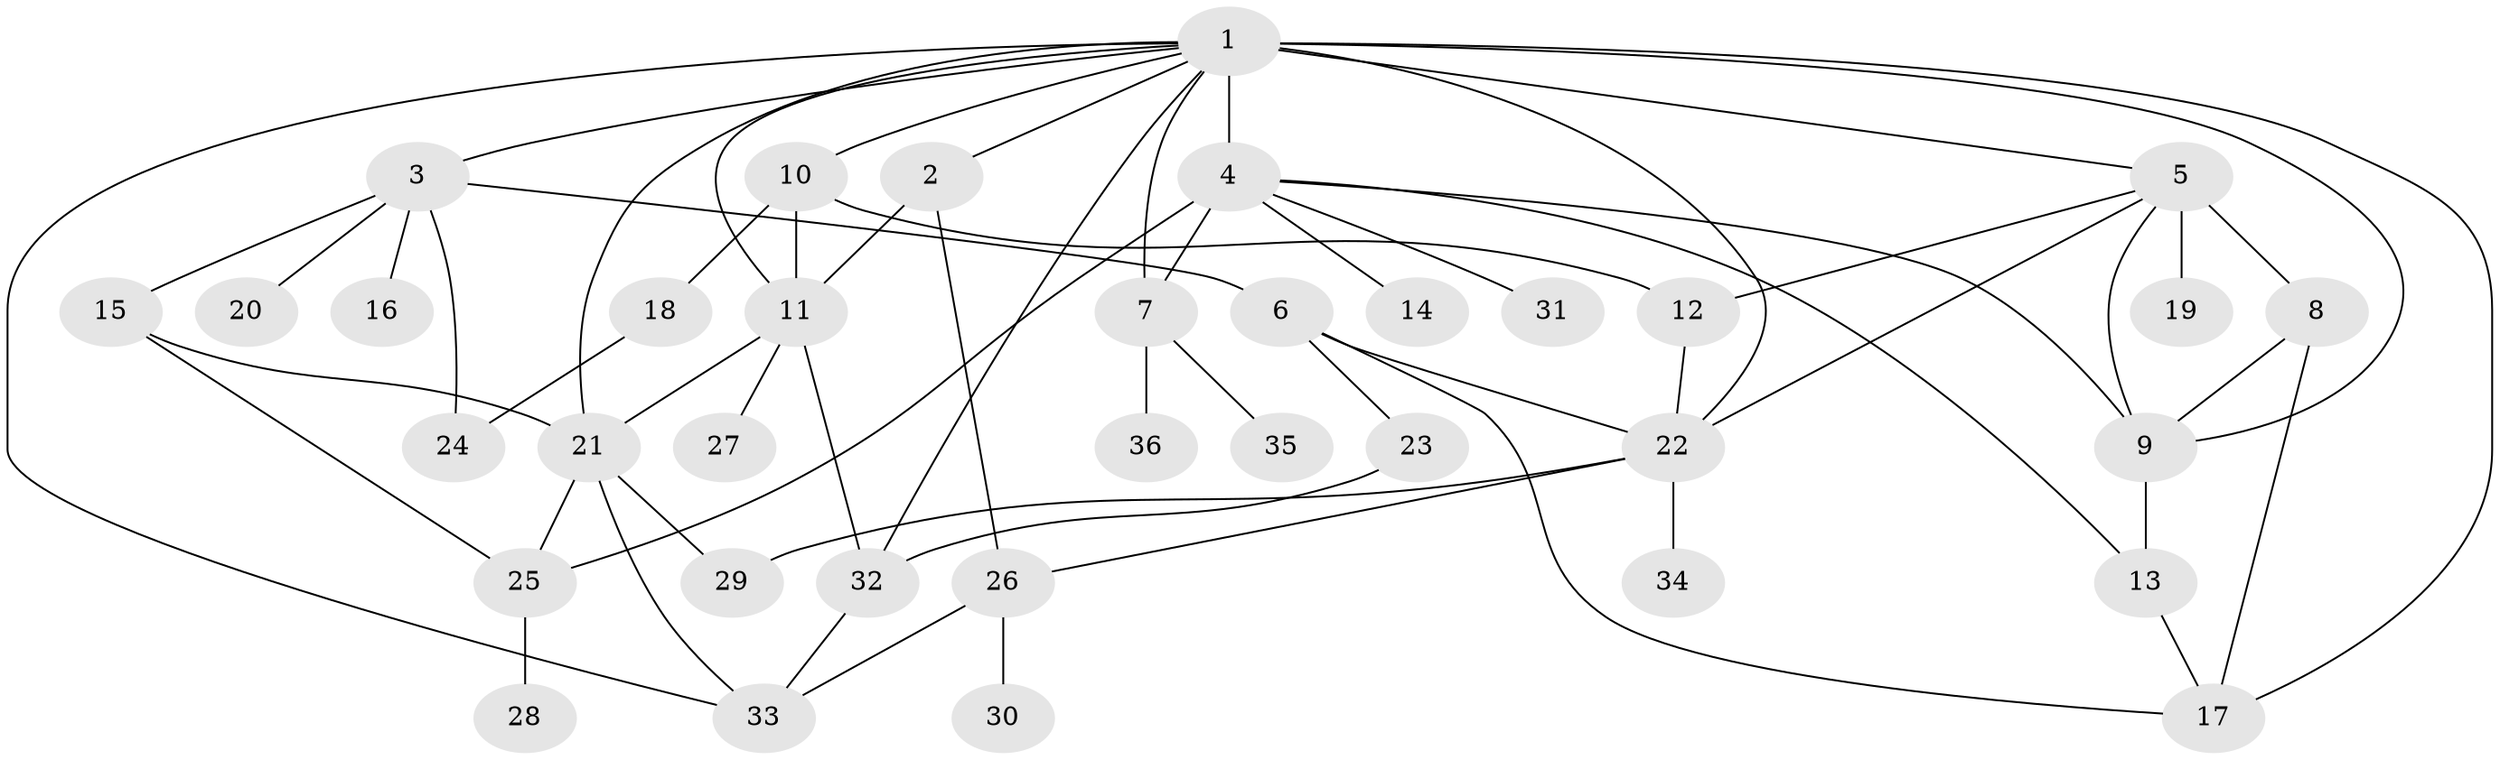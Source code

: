 // original degree distribution, {29: 0.011627906976744186, 4: 0.05813953488372093, 9: 0.023255813953488372, 3: 0.12790697674418605, 8: 0.023255813953488372, 2: 0.29069767441860467, 6: 0.023255813953488372, 7: 0.023255813953488372, 1: 0.3953488372093023, 5: 0.023255813953488372}
// Generated by graph-tools (version 1.1) at 2025/50/03/04/25 22:50:44]
// undirected, 36 vertices, 61 edges
graph export_dot {
  node [color=gray90,style=filled];
  1;
  2;
  3;
  4;
  5;
  6;
  7;
  8;
  9;
  10;
  11;
  12;
  13;
  14;
  15;
  16;
  17;
  18;
  19;
  20;
  21;
  22;
  23;
  24;
  25;
  26;
  27;
  28;
  29;
  30;
  31;
  32;
  33;
  34;
  35;
  36;
  1 -- 2 [weight=1.0];
  1 -- 3 [weight=1.0];
  1 -- 4 [weight=14.0];
  1 -- 5 [weight=2.0];
  1 -- 7 [weight=1.0];
  1 -- 9 [weight=1.0];
  1 -- 10 [weight=1.0];
  1 -- 11 [weight=1.0];
  1 -- 17 [weight=1.0];
  1 -- 21 [weight=1.0];
  1 -- 22 [weight=1.0];
  1 -- 32 [weight=1.0];
  1 -- 33 [weight=1.0];
  2 -- 11 [weight=1.0];
  2 -- 26 [weight=1.0];
  3 -- 6 [weight=1.0];
  3 -- 15 [weight=1.0];
  3 -- 16 [weight=1.0];
  3 -- 20 [weight=1.0];
  3 -- 24 [weight=1.0];
  4 -- 7 [weight=2.0];
  4 -- 9 [weight=1.0];
  4 -- 13 [weight=1.0];
  4 -- 14 [weight=1.0];
  4 -- 25 [weight=1.0];
  4 -- 31 [weight=1.0];
  5 -- 8 [weight=5.0];
  5 -- 9 [weight=1.0];
  5 -- 12 [weight=1.0];
  5 -- 19 [weight=1.0];
  5 -- 22 [weight=1.0];
  6 -- 17 [weight=1.0];
  6 -- 22 [weight=1.0];
  6 -- 23 [weight=3.0];
  7 -- 35 [weight=1.0];
  7 -- 36 [weight=1.0];
  8 -- 9 [weight=1.0];
  8 -- 17 [weight=1.0];
  9 -- 13 [weight=1.0];
  10 -- 11 [weight=2.0];
  10 -- 12 [weight=1.0];
  10 -- 18 [weight=1.0];
  11 -- 21 [weight=1.0];
  11 -- 27 [weight=2.0];
  11 -- 32 [weight=1.0];
  12 -- 22 [weight=1.0];
  13 -- 17 [weight=1.0];
  15 -- 21 [weight=1.0];
  15 -- 25 [weight=1.0];
  18 -- 24 [weight=1.0];
  21 -- 25 [weight=1.0];
  21 -- 29 [weight=1.0];
  21 -- 33 [weight=1.0];
  22 -- 26 [weight=1.0];
  22 -- 29 [weight=1.0];
  22 -- 34 [weight=1.0];
  23 -- 32 [weight=1.0];
  25 -- 28 [weight=1.0];
  26 -- 30 [weight=1.0];
  26 -- 33 [weight=1.0];
  32 -- 33 [weight=1.0];
}
